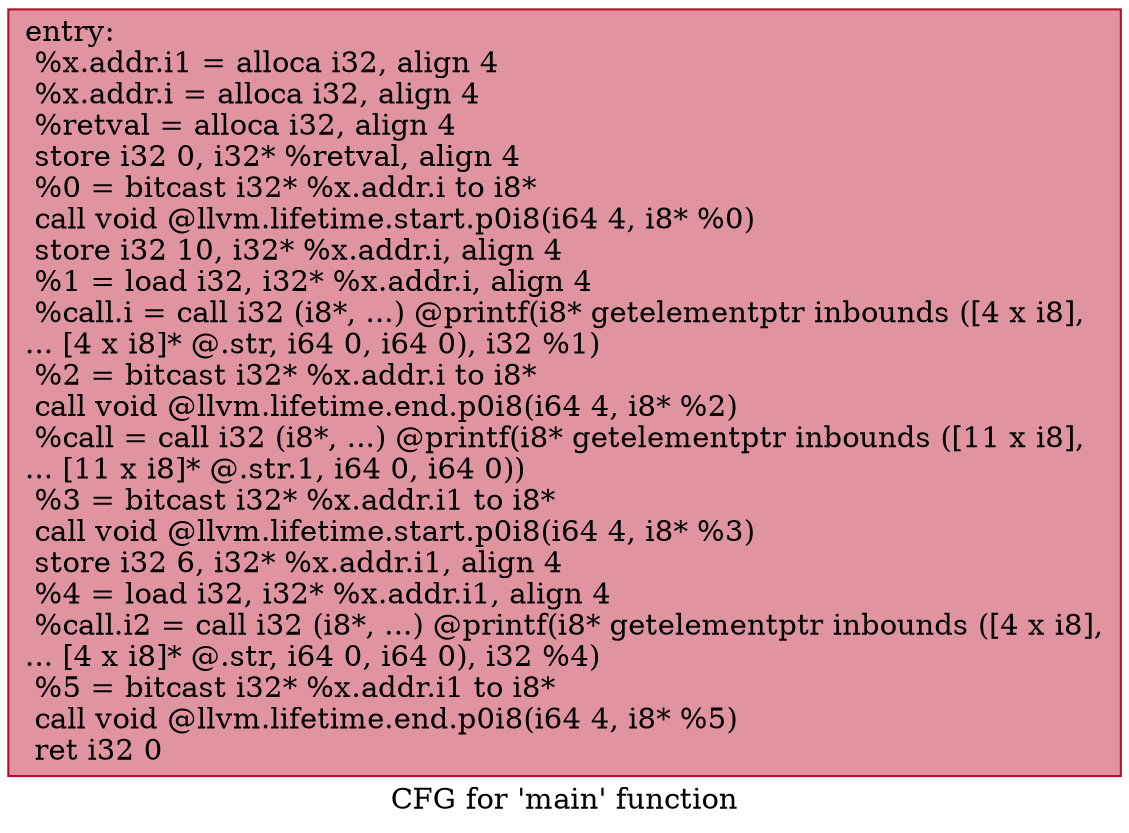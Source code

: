 digraph "CFG for 'main' function" {
	label="CFG for 'main' function";

	Node0x564d906b1370 [shape=record,color="#b70d28ff", style=filled, fillcolor="#b70d2870",label="{entry:\l  %x.addr.i1 = alloca i32, align 4\l  %x.addr.i = alloca i32, align 4\l  %retval = alloca i32, align 4\l  store i32 0, i32* %retval, align 4\l  %0 = bitcast i32* %x.addr.i to i8*\l  call void @llvm.lifetime.start.p0i8(i64 4, i8* %0)\l  store i32 10, i32* %x.addr.i, align 4\l  %1 = load i32, i32* %x.addr.i, align 4\l  %call.i = call i32 (i8*, ...) @printf(i8* getelementptr inbounds ([4 x i8],\l... [4 x i8]* @.str, i64 0, i64 0), i32 %1)\l  %2 = bitcast i32* %x.addr.i to i8*\l  call void @llvm.lifetime.end.p0i8(i64 4, i8* %2)\l  %call = call i32 (i8*, ...) @printf(i8* getelementptr inbounds ([11 x i8],\l... [11 x i8]* @.str.1, i64 0, i64 0))\l  %3 = bitcast i32* %x.addr.i1 to i8*\l  call void @llvm.lifetime.start.p0i8(i64 4, i8* %3)\l  store i32 6, i32* %x.addr.i1, align 4\l  %4 = load i32, i32* %x.addr.i1, align 4\l  %call.i2 = call i32 (i8*, ...) @printf(i8* getelementptr inbounds ([4 x i8],\l... [4 x i8]* @.str, i64 0, i64 0), i32 %4)\l  %5 = bitcast i32* %x.addr.i1 to i8*\l  call void @llvm.lifetime.end.p0i8(i64 4, i8* %5)\l  ret i32 0\l}"];
}
